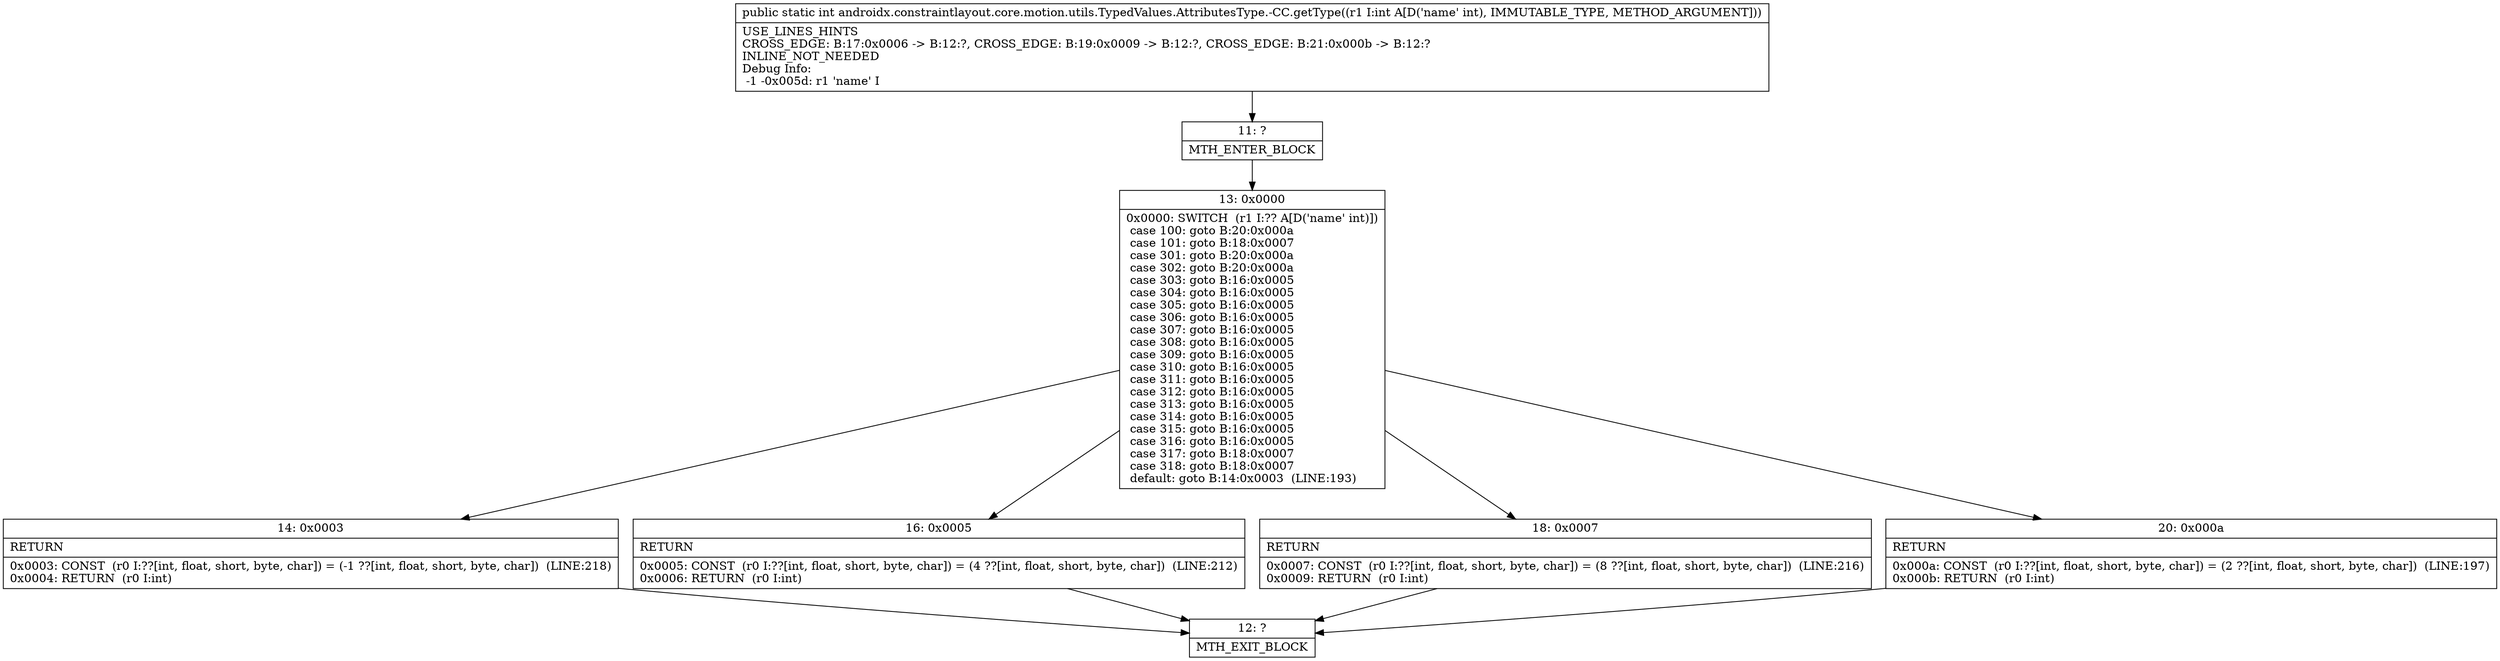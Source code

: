 digraph "CFG forandroidx.constraintlayout.core.motion.utils.TypedValues.AttributesType.\-CC.getType(I)I" {
Node_11 [shape=record,label="{11\:\ ?|MTH_ENTER_BLOCK\l}"];
Node_13 [shape=record,label="{13\:\ 0x0000|0x0000: SWITCH  (r1 I:?? A[D('name' int)])\l case 100: goto B:20:0x000a\l case 101: goto B:18:0x0007\l case 301: goto B:20:0x000a\l case 302: goto B:20:0x000a\l case 303: goto B:16:0x0005\l case 304: goto B:16:0x0005\l case 305: goto B:16:0x0005\l case 306: goto B:16:0x0005\l case 307: goto B:16:0x0005\l case 308: goto B:16:0x0005\l case 309: goto B:16:0x0005\l case 310: goto B:16:0x0005\l case 311: goto B:16:0x0005\l case 312: goto B:16:0x0005\l case 313: goto B:16:0x0005\l case 314: goto B:16:0x0005\l case 315: goto B:16:0x0005\l case 316: goto B:16:0x0005\l case 317: goto B:18:0x0007\l case 318: goto B:18:0x0007\l default: goto B:14:0x0003  (LINE:193)\l}"];
Node_14 [shape=record,label="{14\:\ 0x0003|RETURN\l|0x0003: CONST  (r0 I:??[int, float, short, byte, char]) = (\-1 ??[int, float, short, byte, char])  (LINE:218)\l0x0004: RETURN  (r0 I:int) \l}"];
Node_12 [shape=record,label="{12\:\ ?|MTH_EXIT_BLOCK\l}"];
Node_16 [shape=record,label="{16\:\ 0x0005|RETURN\l|0x0005: CONST  (r0 I:??[int, float, short, byte, char]) = (4 ??[int, float, short, byte, char])  (LINE:212)\l0x0006: RETURN  (r0 I:int) \l}"];
Node_18 [shape=record,label="{18\:\ 0x0007|RETURN\l|0x0007: CONST  (r0 I:??[int, float, short, byte, char]) = (8 ??[int, float, short, byte, char])  (LINE:216)\l0x0009: RETURN  (r0 I:int) \l}"];
Node_20 [shape=record,label="{20\:\ 0x000a|RETURN\l|0x000a: CONST  (r0 I:??[int, float, short, byte, char]) = (2 ??[int, float, short, byte, char])  (LINE:197)\l0x000b: RETURN  (r0 I:int) \l}"];
MethodNode[shape=record,label="{public static int androidx.constraintlayout.core.motion.utils.TypedValues.AttributesType.\-CC.getType((r1 I:int A[D('name' int), IMMUTABLE_TYPE, METHOD_ARGUMENT]))  | USE_LINES_HINTS\lCROSS_EDGE: B:17:0x0006 \-\> B:12:?, CROSS_EDGE: B:19:0x0009 \-\> B:12:?, CROSS_EDGE: B:21:0x000b \-\> B:12:?\lINLINE_NOT_NEEDED\lDebug Info:\l  \-1 \-0x005d: r1 'name' I\l}"];
MethodNode -> Node_11;Node_11 -> Node_13;
Node_13 -> Node_14;
Node_13 -> Node_16;
Node_13 -> Node_18;
Node_13 -> Node_20;
Node_14 -> Node_12;
Node_16 -> Node_12;
Node_18 -> Node_12;
Node_20 -> Node_12;
}

